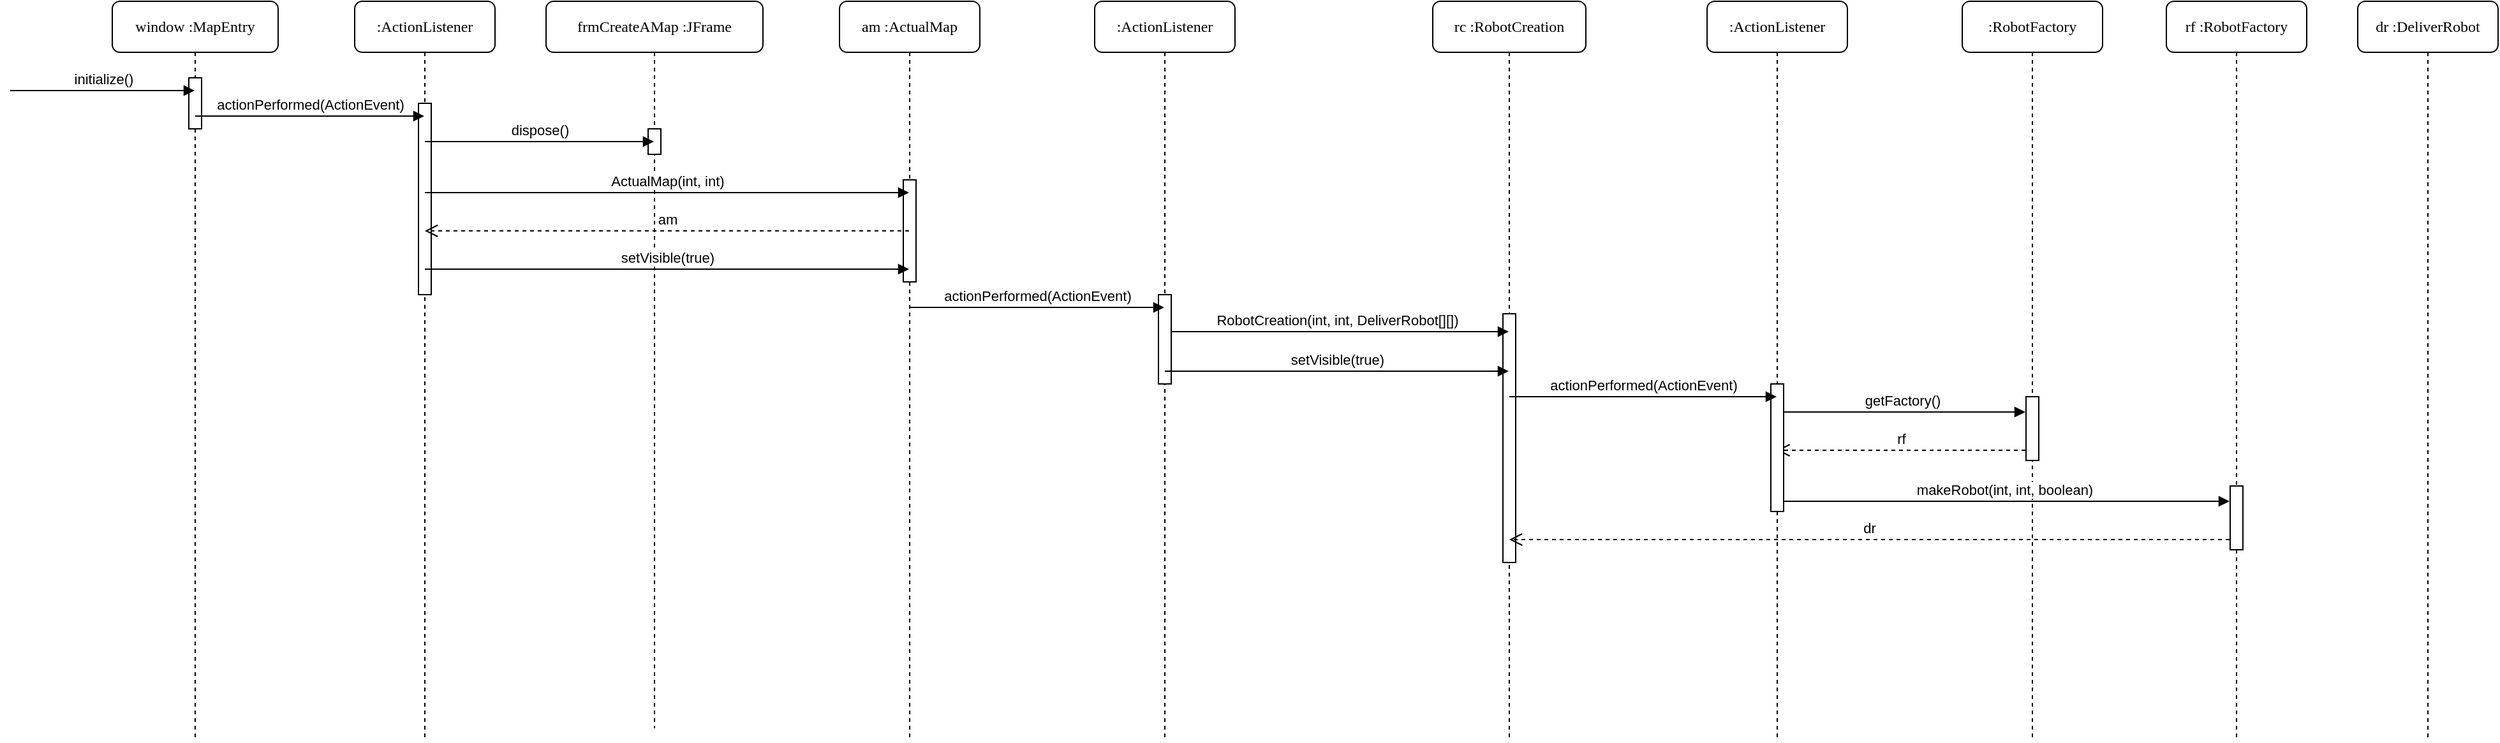 <mxfile version="13.7.6" type="device"><diagram id="w_D5npQPZqaep-kItroo" name="Page-1"><mxGraphModel dx="4074" dy="1019" grid="1" gridSize="10" guides="1" tooltips="1" connect="1" arrows="1" fold="1" page="1" pageScale="1" pageWidth="850" pageHeight="1100" math="0" shadow="0"><root><mxCell id="0"/><mxCell id="1" parent="0"/><mxCell id="d_QYWRlN7olJ0xFh46mt-1" value="rf :RobotFactory" style="shape=umlLifeline;perimeter=lifelinePerimeter;whiteSpace=wrap;html=1;container=1;collapsible=0;recursiveResize=0;outlineConnect=0;rounded=1;shadow=0;comic=0;labelBackgroundColor=none;strokeWidth=1;fontFamily=Verdana;fontSize=12;align=center;" vertex="1" parent="1"><mxGeometry x="540" y="80" width="110" height="580" as="geometry"/></mxCell><mxCell id="d_QYWRlN7olJ0xFh46mt-37" value="" style="html=1;points=[];perimeter=orthogonalPerimeter;" vertex="1" parent="d_QYWRlN7olJ0xFh46mt-1"><mxGeometry x="50" y="380" width="10" height="50" as="geometry"/></mxCell><mxCell id="d_QYWRlN7olJ0xFh46mt-2" value="rc :RobotCreation" style="shape=umlLifeline;perimeter=lifelinePerimeter;whiteSpace=wrap;html=1;container=1;collapsible=0;recursiveResize=0;outlineConnect=0;rounded=1;shadow=0;comic=0;labelBackgroundColor=none;strokeWidth=1;fontFamily=Verdana;fontSize=12;align=center;" vertex="1" parent="1"><mxGeometry x="-35" y="80" width="120" height="580" as="geometry"/></mxCell><mxCell id="d_QYWRlN7olJ0xFh46mt-34" value="" style="html=1;points=[];perimeter=orthogonalPerimeter;" vertex="1" parent="d_QYWRlN7olJ0xFh46mt-2"><mxGeometry x="55" y="245" width="10" height="195" as="geometry"/></mxCell><mxCell id="d_QYWRlN7olJ0xFh46mt-3" value="RobotCreation(int, int, DeliverRobot[][])" style="html=1;verticalAlign=bottom;endArrow=block;" edge="1" parent="1"><mxGeometry width="80" relative="1" as="geometry"><mxPoint x="-245" y="339" as="sourcePoint"/><mxPoint x="24.5" y="339" as="targetPoint"/></mxGeometry></mxCell><mxCell id="d_QYWRlN7olJ0xFh46mt-4" value="getFactory()" style="html=1;verticalAlign=bottom;endArrow=block;" edge="1" parent="1"><mxGeometry width="80" relative="1" as="geometry"><mxPoint x="235" y="402" as="sourcePoint"/><mxPoint x="429.5" y="402" as="targetPoint"/></mxGeometry></mxCell><mxCell id="d_QYWRlN7olJ0xFh46mt-5" value=":RobotFactory" style="shape=umlLifeline;perimeter=lifelinePerimeter;whiteSpace=wrap;html=1;container=1;collapsible=0;recursiveResize=0;outlineConnect=0;rounded=1;shadow=0;comic=0;labelBackgroundColor=none;strokeWidth=1;fontFamily=Verdana;fontSize=12;align=center;" vertex="1" parent="1"><mxGeometry x="380" y="80" width="110" height="580" as="geometry"/></mxCell><mxCell id="d_QYWRlN7olJ0xFh46mt-36" value="" style="html=1;points=[];perimeter=orthogonalPerimeter;" vertex="1" parent="d_QYWRlN7olJ0xFh46mt-5"><mxGeometry x="50" y="310" width="10" height="50" as="geometry"/></mxCell><mxCell id="d_QYWRlN7olJ0xFh46mt-6" value="rf" style="html=1;verticalAlign=bottom;endArrow=open;dashed=1;endSize=8;" edge="1" parent="1"><mxGeometry relative="1" as="geometry"><mxPoint x="429.5" y="432" as="sourcePoint"/><mxPoint x="234.667" y="432" as="targetPoint"/><Array as="points"><mxPoint x="315" y="432"/></Array></mxGeometry></mxCell><mxCell id="d_QYWRlN7olJ0xFh46mt-7" value="makeRobot(int, int, boolean)" style="html=1;verticalAlign=bottom;endArrow=block;" edge="1" parent="1"><mxGeometry width="80" relative="1" as="geometry"><mxPoint x="235" y="472" as="sourcePoint"/><mxPoint x="589.5" y="472" as="targetPoint"/></mxGeometry></mxCell><mxCell id="d_QYWRlN7olJ0xFh46mt-8" value="dr" style="html=1;verticalAlign=bottom;endArrow=open;dashed=1;endSize=8;" edge="1" parent="1" target="d_QYWRlN7olJ0xFh46mt-2"><mxGeometry relative="1" as="geometry"><mxPoint x="589.5" y="502" as="sourcePoint"/><mxPoint x="234.667" y="502" as="targetPoint"/><Array as="points"><mxPoint x="325" y="502"/></Array></mxGeometry></mxCell><mxCell id="d_QYWRlN7olJ0xFh46mt-9" value="dr :DeliverRobot" style="shape=umlLifeline;perimeter=lifelinePerimeter;whiteSpace=wrap;html=1;container=1;collapsible=0;recursiveResize=0;outlineConnect=0;rounded=1;shadow=0;comic=0;labelBackgroundColor=none;strokeWidth=1;fontFamily=Verdana;fontSize=12;align=center;" vertex="1" parent="1"><mxGeometry x="690" y="80" width="110" height="580" as="geometry"/></mxCell><mxCell id="d_QYWRlN7olJ0xFh46mt-10" value="window :MapEntry" style="shape=umlLifeline;perimeter=lifelinePerimeter;whiteSpace=wrap;html=1;container=1;collapsible=0;recursiveResize=0;outlineConnect=0;rounded=1;shadow=0;comic=0;labelBackgroundColor=none;strokeWidth=1;fontFamily=Verdana;fontSize=12;align=center;" vertex="1" parent="1"><mxGeometry x="-1070" y="80" width="130" height="580" as="geometry"/></mxCell><mxCell id="d_QYWRlN7olJ0xFh46mt-29" value="" style="html=1;points=[];perimeter=orthogonalPerimeter;" vertex="1" parent="d_QYWRlN7olJ0xFh46mt-10"><mxGeometry x="60" y="60" width="10" height="40" as="geometry"/></mxCell><mxCell id="d_QYWRlN7olJ0xFh46mt-11" value="initialize()" style="html=1;verticalAlign=bottom;endArrow=block;" edge="1" parent="1" target="d_QYWRlN7olJ0xFh46mt-10"><mxGeometry width="80" relative="1" as="geometry"><mxPoint x="-1150" y="150" as="sourcePoint"/><mxPoint x="-1020" y="150" as="targetPoint"/></mxGeometry></mxCell><mxCell id="d_QYWRlN7olJ0xFh46mt-12" value=":ActionListener" style="shape=umlLifeline;perimeter=lifelinePerimeter;whiteSpace=wrap;html=1;container=1;collapsible=0;recursiveResize=0;outlineConnect=0;rounded=1;shadow=0;comic=0;labelBackgroundColor=none;strokeWidth=1;fontFamily=Verdana;fontSize=12;align=center;" vertex="1" parent="1"><mxGeometry x="-880" y="80" width="110" height="580" as="geometry"/></mxCell><mxCell id="d_QYWRlN7olJ0xFh46mt-30" value="" style="html=1;points=[];perimeter=orthogonalPerimeter;" vertex="1" parent="d_QYWRlN7olJ0xFh46mt-12"><mxGeometry x="50" y="80" width="10" height="150" as="geometry"/></mxCell><mxCell id="d_QYWRlN7olJ0xFh46mt-13" value="actionPerformed(ActionEvent)" style="html=1;verticalAlign=bottom;endArrow=block;" edge="1" parent="1" source="d_QYWRlN7olJ0xFh46mt-10" target="d_QYWRlN7olJ0xFh46mt-12"><mxGeometry width="80" relative="1" as="geometry"><mxPoint x="-990" y="170" as="sourcePoint"/><mxPoint x="-910" y="170" as="targetPoint"/><Array as="points"><mxPoint x="-830" y="170"/></Array></mxGeometry></mxCell><mxCell id="d_QYWRlN7olJ0xFh46mt-16" value="frmCreateAMap :JFrame" style="shape=umlLifeline;perimeter=lifelinePerimeter;whiteSpace=wrap;html=1;container=1;collapsible=0;recursiveResize=0;outlineConnect=0;rounded=1;shadow=0;comic=0;labelBackgroundColor=none;strokeWidth=1;fontFamily=Verdana;fontSize=12;align=center;" vertex="1" parent="1"><mxGeometry x="-730" y="80" width="170" height="570" as="geometry"/></mxCell><mxCell id="d_QYWRlN7olJ0xFh46mt-31" value="" style="html=1;points=[];perimeter=orthogonalPerimeter;" vertex="1" parent="d_QYWRlN7olJ0xFh46mt-16"><mxGeometry x="80" y="100" width="10" height="20" as="geometry"/></mxCell><mxCell id="d_QYWRlN7olJ0xFh46mt-17" value="dispose()" style="html=1;verticalAlign=bottom;endArrow=block;" edge="1" parent="1" source="d_QYWRlN7olJ0xFh46mt-12" target="d_QYWRlN7olJ0xFh46mt-16"><mxGeometry width="80" relative="1" as="geometry"><mxPoint x="-810" y="190" as="sourcePoint"/><mxPoint x="-730" y="190" as="targetPoint"/><Array as="points"><mxPoint x="-730" y="190"/></Array></mxGeometry></mxCell><mxCell id="d_QYWRlN7olJ0xFh46mt-18" value="am :ActualMap" style="shape=umlLifeline;perimeter=lifelinePerimeter;whiteSpace=wrap;html=1;container=1;collapsible=0;recursiveResize=0;outlineConnect=0;rounded=1;shadow=0;comic=0;labelBackgroundColor=none;strokeWidth=1;fontFamily=Verdana;fontSize=12;align=center;" vertex="1" parent="1"><mxGeometry x="-500" y="80" width="110" height="580" as="geometry"/></mxCell><mxCell id="d_QYWRlN7olJ0xFh46mt-32" value="" style="html=1;points=[];perimeter=orthogonalPerimeter;" vertex="1" parent="d_QYWRlN7olJ0xFh46mt-18"><mxGeometry x="50" y="140" width="10" height="80" as="geometry"/></mxCell><mxCell id="d_QYWRlN7olJ0xFh46mt-19" value="ActualMap(int, int)" style="html=1;verticalAlign=bottom;endArrow=block;" edge="1" parent="1" source="d_QYWRlN7olJ0xFh46mt-12" target="d_QYWRlN7olJ0xFh46mt-18"><mxGeometry width="80" relative="1" as="geometry"><mxPoint x="-820" y="230" as="sourcePoint"/><mxPoint x="-740" y="230" as="targetPoint"/><Array as="points"><mxPoint x="-500" y="230"/></Array></mxGeometry></mxCell><mxCell id="d_QYWRlN7olJ0xFh46mt-20" value="am" style="html=1;verticalAlign=bottom;endArrow=open;dashed=1;endSize=8;" edge="1" parent="1" source="d_QYWRlN7olJ0xFh46mt-18" target="d_QYWRlN7olJ0xFh46mt-12"><mxGeometry relative="1" as="geometry"><mxPoint x="-460" y="260" as="sourcePoint"/><mxPoint x="-540" y="260" as="targetPoint"/><Array as="points"><mxPoint x="-740" y="260"/></Array></mxGeometry></mxCell><mxCell id="d_QYWRlN7olJ0xFh46mt-21" value="setVisible(true)" style="html=1;verticalAlign=bottom;endArrow=block;" edge="1" parent="1" source="d_QYWRlN7olJ0xFh46mt-12" target="d_QYWRlN7olJ0xFh46mt-18"><mxGeometry width="80" relative="1" as="geometry"><mxPoint x="-810" y="290" as="sourcePoint"/><mxPoint x="-730" y="290" as="targetPoint"/><Array as="points"><mxPoint x="-520" y="290"/></Array></mxGeometry></mxCell><mxCell id="d_QYWRlN7olJ0xFh46mt-23" value=":ActionListener" style="shape=umlLifeline;perimeter=lifelinePerimeter;whiteSpace=wrap;html=1;container=1;collapsible=0;recursiveResize=0;outlineConnect=0;rounded=1;shadow=0;comic=0;labelBackgroundColor=none;strokeWidth=1;fontFamily=Verdana;fontSize=12;align=center;" vertex="1" parent="1"><mxGeometry x="-300" y="80" width="110" height="580" as="geometry"/></mxCell><mxCell id="d_QYWRlN7olJ0xFh46mt-33" value="" style="html=1;points=[];perimeter=orthogonalPerimeter;" vertex="1" parent="d_QYWRlN7olJ0xFh46mt-23"><mxGeometry x="50" y="230" width="10" height="70" as="geometry"/></mxCell><mxCell id="d_QYWRlN7olJ0xFh46mt-24" value="actionPerformed(ActionEvent)" style="html=1;verticalAlign=bottom;endArrow=block;" edge="1" parent="1" source="d_QYWRlN7olJ0xFh46mt-18" target="d_QYWRlN7olJ0xFh46mt-23"><mxGeometry width="80" relative="1" as="geometry"><mxPoint x="-440" y="320" as="sourcePoint"/><mxPoint x="-260" y="320" as="targetPoint"/><Array as="points"><mxPoint x="-264.5" y="320"/></Array></mxGeometry></mxCell><mxCell id="d_QYWRlN7olJ0xFh46mt-25" value="setVisible(true)" style="html=1;verticalAlign=bottom;endArrow=block;" edge="1" parent="1" source="d_QYWRlN7olJ0xFh46mt-23" target="d_QYWRlN7olJ0xFh46mt-2"><mxGeometry width="80" relative="1" as="geometry"><mxPoint x="-230" y="364.66" as="sourcePoint"/><mxPoint x="-150" y="364.66" as="targetPoint"/></mxGeometry></mxCell><mxCell id="d_QYWRlN7olJ0xFh46mt-26" value=":ActionListener" style="shape=umlLifeline;perimeter=lifelinePerimeter;whiteSpace=wrap;html=1;container=1;collapsible=0;recursiveResize=0;outlineConnect=0;rounded=1;shadow=0;comic=0;labelBackgroundColor=none;strokeWidth=1;fontFamily=Verdana;fontSize=12;align=center;" vertex="1" parent="1"><mxGeometry x="180" y="80" width="110" height="580" as="geometry"/></mxCell><mxCell id="d_QYWRlN7olJ0xFh46mt-35" value="" style="html=1;points=[];perimeter=orthogonalPerimeter;" vertex="1" parent="d_QYWRlN7olJ0xFh46mt-26"><mxGeometry x="50" y="300" width="10" height="100" as="geometry"/></mxCell><mxCell id="d_QYWRlN7olJ0xFh46mt-27" value="actionPerformed(ActionEvent)" style="html=1;verticalAlign=bottom;endArrow=block;" edge="1" parent="1" source="d_QYWRlN7olJ0xFh46mt-2" target="d_QYWRlN7olJ0xFh46mt-26"><mxGeometry width="80" relative="1" as="geometry"><mxPoint x="40" y="390" as="sourcePoint"/><mxPoint x="120" y="390" as="targetPoint"/><Array as="points"><mxPoint x="200" y="390"/></Array></mxGeometry></mxCell></root></mxGraphModel></diagram></mxfile>